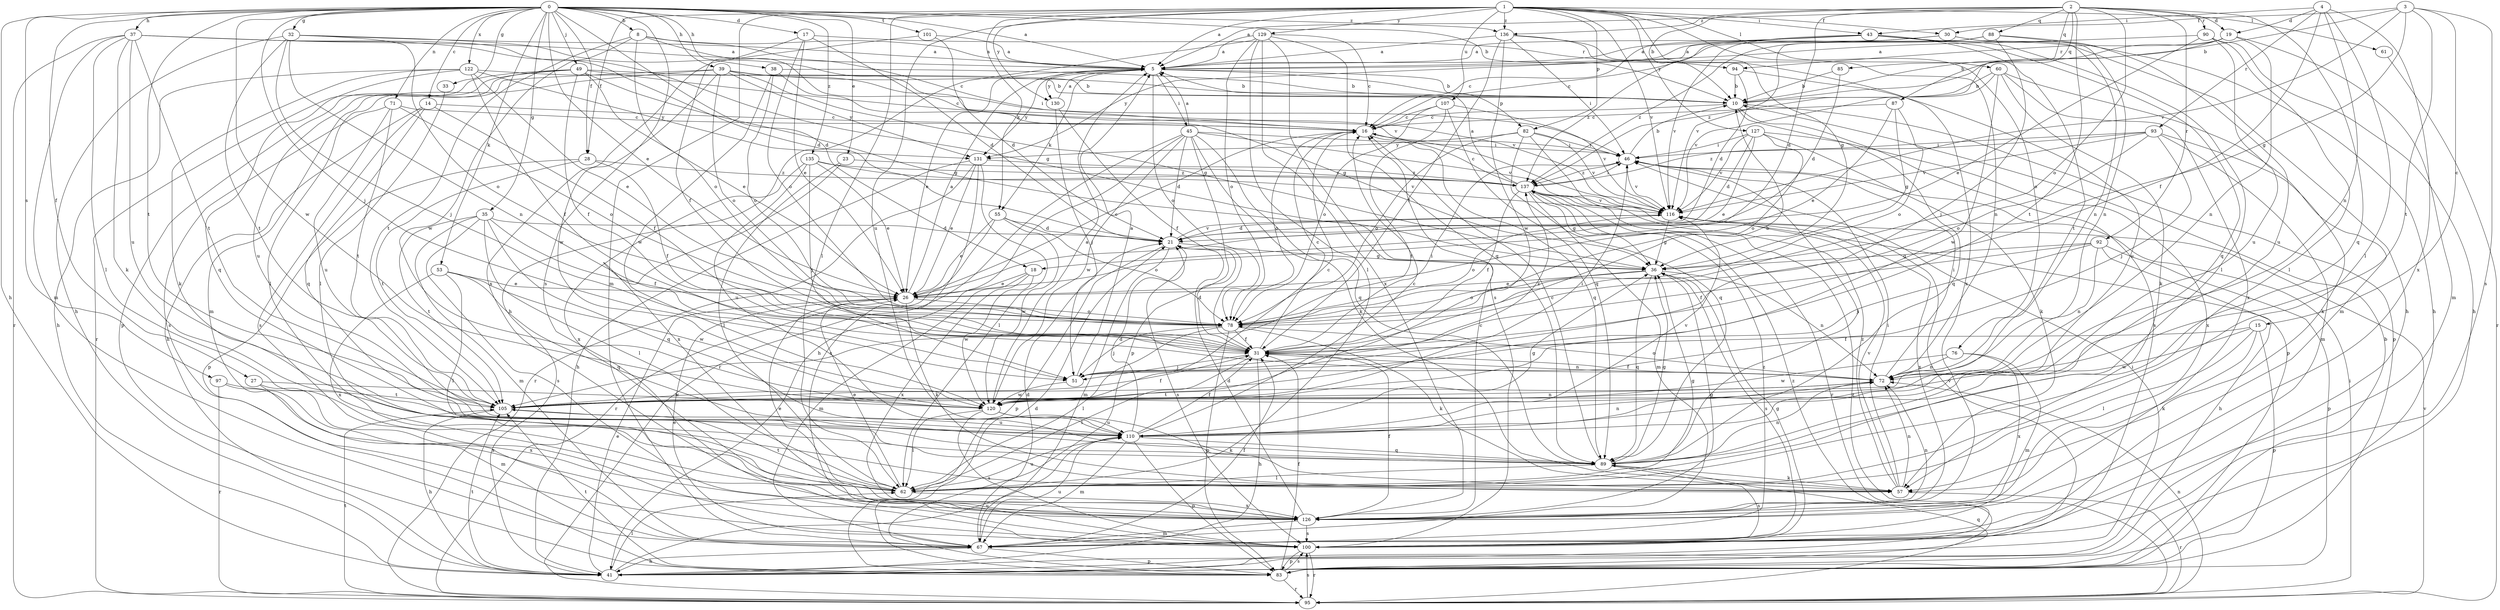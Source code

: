 strict digraph  {
0;
1;
2;
3;
4;
5;
8;
10;
14;
15;
16;
17;
18;
19;
21;
23;
26;
27;
28;
30;
31;
32;
33;
35;
36;
37;
38;
39;
41;
43;
45;
46;
49;
51;
53;
55;
57;
60;
61;
62;
67;
71;
72;
76;
78;
82;
83;
85;
87;
88;
89;
90;
92;
93;
94;
95;
97;
100;
101;
105;
107;
110;
116;
120;
122;
126;
127;
129;
130;
131;
135;
136;
137;
0 -> 5  [label=a];
0 -> 8  [label=b];
0 -> 10  [label=b];
0 -> 14  [label=c];
0 -> 17  [label=d];
0 -> 18  [label=d];
0 -> 23  [label=e];
0 -> 26  [label=e];
0 -> 27  [label=f];
0 -> 28  [label=f];
0 -> 32  [label=g];
0 -> 33  [label=g];
0 -> 35  [label=g];
0 -> 37  [label=h];
0 -> 38  [label=h];
0 -> 39  [label=h];
0 -> 41  [label=h];
0 -> 49  [label=j];
0 -> 51  [label=j];
0 -> 53  [label=k];
0 -> 71  [label=n];
0 -> 97  [label=s];
0 -> 100  [label=s];
0 -> 101  [label=t];
0 -> 105  [label=t];
0 -> 120  [label=w];
0 -> 122  [label=x];
0 -> 135  [label=z];
0 -> 136  [label=z];
1 -> 5  [label=a];
1 -> 28  [label=f];
1 -> 30  [label=f];
1 -> 36  [label=g];
1 -> 43  [label=i];
1 -> 55  [label=k];
1 -> 60  [label=l];
1 -> 61  [label=l];
1 -> 62  [label=l];
1 -> 67  [label=m];
1 -> 76  [label=o];
1 -> 82  [label=p];
1 -> 107  [label=u];
1 -> 110  [label=u];
1 -> 116  [label=v];
1 -> 127  [label=y];
1 -> 129  [label=y];
1 -> 130  [label=y];
1 -> 136  [label=z];
2 -> 5  [label=a];
2 -> 10  [label=b];
2 -> 18  [label=d];
2 -> 19  [label=d];
2 -> 78  [label=o];
2 -> 85  [label=q];
2 -> 87  [label=q];
2 -> 88  [label=q];
2 -> 89  [label=q];
2 -> 90  [label=r];
2 -> 92  [label=r];
2 -> 105  [label=t];
2 -> 136  [label=z];
3 -> 10  [label=b];
3 -> 15  [label=c];
3 -> 30  [label=f];
3 -> 36  [label=g];
3 -> 100  [label=s];
3 -> 105  [label=t];
3 -> 116  [label=v];
4 -> 19  [label=d];
4 -> 31  [label=f];
4 -> 43  [label=i];
4 -> 62  [label=l];
4 -> 72  [label=n];
4 -> 93  [label=r];
4 -> 126  [label=x];
5 -> 10  [label=b];
5 -> 26  [label=e];
5 -> 45  [label=i];
5 -> 55  [label=k];
5 -> 78  [label=o];
5 -> 82  [label=p];
5 -> 130  [label=y];
5 -> 131  [label=y];
8 -> 5  [label=a];
8 -> 16  [label=c];
8 -> 78  [label=o];
8 -> 105  [label=t];
8 -> 116  [label=v];
8 -> 120  [label=w];
10 -> 16  [label=c];
10 -> 83  [label=p];
10 -> 89  [label=q];
10 -> 100  [label=s];
14 -> 16  [label=c];
14 -> 31  [label=f];
14 -> 41  [label=h];
14 -> 89  [label=q];
14 -> 100  [label=s];
15 -> 31  [label=f];
15 -> 57  [label=k];
15 -> 62  [label=l];
15 -> 83  [label=p];
15 -> 120  [label=w];
16 -> 46  [label=i];
16 -> 78  [label=o];
16 -> 89  [label=q];
17 -> 21  [label=d];
17 -> 26  [label=e];
17 -> 31  [label=f];
17 -> 78  [label=o];
17 -> 94  [label=r];
18 -> 26  [label=e];
18 -> 67  [label=m];
18 -> 120  [label=w];
18 -> 126  [label=x];
19 -> 10  [label=b];
19 -> 67  [label=m];
19 -> 72  [label=n];
19 -> 94  [label=r];
19 -> 137  [label=z];
21 -> 36  [label=g];
21 -> 67  [label=m];
21 -> 83  [label=p];
21 -> 100  [label=s];
21 -> 116  [label=v];
23 -> 62  [label=l];
23 -> 126  [label=x];
23 -> 137  [label=z];
26 -> 5  [label=a];
26 -> 16  [label=c];
26 -> 57  [label=k];
26 -> 78  [label=o];
27 -> 67  [label=m];
27 -> 120  [label=w];
27 -> 126  [label=x];
28 -> 31  [label=f];
28 -> 83  [label=p];
28 -> 105  [label=t];
28 -> 137  [label=z];
30 -> 5  [label=a];
30 -> 41  [label=h];
30 -> 72  [label=n];
30 -> 131  [label=y];
31 -> 10  [label=b];
31 -> 16  [label=c];
31 -> 21  [label=d];
31 -> 41  [label=h];
31 -> 46  [label=i];
31 -> 51  [label=j];
31 -> 62  [label=l];
31 -> 72  [label=n];
32 -> 5  [label=a];
32 -> 41  [label=h];
32 -> 46  [label=i];
32 -> 51  [label=j];
32 -> 72  [label=n];
32 -> 78  [label=o];
32 -> 105  [label=t];
33 -> 62  [label=l];
35 -> 21  [label=d];
35 -> 31  [label=f];
35 -> 62  [label=l];
35 -> 67  [label=m];
35 -> 89  [label=q];
35 -> 100  [label=s];
35 -> 105  [label=t];
36 -> 26  [label=e];
36 -> 72  [label=n];
36 -> 78  [label=o];
36 -> 89  [label=q];
36 -> 100  [label=s];
37 -> 5  [label=a];
37 -> 21  [label=d];
37 -> 36  [label=g];
37 -> 57  [label=k];
37 -> 62  [label=l];
37 -> 67  [label=m];
37 -> 95  [label=r];
37 -> 105  [label=t];
37 -> 110  [label=u];
38 -> 10  [label=b];
38 -> 36  [label=g];
38 -> 78  [label=o];
38 -> 120  [label=w];
39 -> 10  [label=b];
39 -> 36  [label=g];
39 -> 62  [label=l];
39 -> 67  [label=m];
39 -> 78  [label=o];
39 -> 116  [label=v];
39 -> 120  [label=w];
39 -> 131  [label=y];
41 -> 26  [label=e];
41 -> 46  [label=i];
41 -> 62  [label=l];
41 -> 105  [label=t];
41 -> 110  [label=u];
41 -> 137  [label=z];
43 -> 5  [label=a];
43 -> 16  [label=c];
43 -> 41  [label=h];
43 -> 62  [label=l];
43 -> 89  [label=q];
43 -> 105  [label=t];
43 -> 116  [label=v];
43 -> 137  [label=z];
45 -> 5  [label=a];
45 -> 21  [label=d];
45 -> 41  [label=h];
45 -> 46  [label=i];
45 -> 57  [label=k];
45 -> 83  [label=p];
45 -> 89  [label=q];
45 -> 95  [label=r];
45 -> 116  [label=v];
45 -> 120  [label=w];
46 -> 10  [label=b];
46 -> 116  [label=v];
46 -> 137  [label=z];
49 -> 10  [label=b];
49 -> 16  [label=c];
49 -> 26  [label=e];
49 -> 31  [label=f];
49 -> 36  [label=g];
49 -> 83  [label=p];
49 -> 95  [label=r];
49 -> 110  [label=u];
51 -> 5  [label=a];
51 -> 120  [label=w];
51 -> 137  [label=z];
53 -> 26  [label=e];
53 -> 62  [label=l];
53 -> 89  [label=q];
53 -> 120  [label=w];
53 -> 126  [label=x];
55 -> 21  [label=d];
55 -> 26  [label=e];
55 -> 78  [label=o];
55 -> 95  [label=r];
55 -> 120  [label=w];
57 -> 46  [label=i];
57 -> 72  [label=n];
57 -> 95  [label=r];
57 -> 116  [label=v];
57 -> 137  [label=z];
60 -> 10  [label=b];
60 -> 57  [label=k];
60 -> 67  [label=m];
60 -> 116  [label=v];
60 -> 120  [label=w];
60 -> 126  [label=x];
61 -> 95  [label=r];
62 -> 26  [label=e];
62 -> 36  [label=g];
62 -> 105  [label=t];
62 -> 110  [label=u];
62 -> 126  [label=x];
67 -> 21  [label=d];
67 -> 26  [label=e];
67 -> 31  [label=f];
67 -> 41  [label=h];
67 -> 83  [label=p];
67 -> 110  [label=u];
67 -> 137  [label=z];
71 -> 16  [label=c];
71 -> 78  [label=o];
71 -> 100  [label=s];
71 -> 105  [label=t];
71 -> 110  [label=u];
72 -> 31  [label=f];
72 -> 46  [label=i];
72 -> 78  [label=o];
72 -> 105  [label=t];
76 -> 67  [label=m];
76 -> 72  [label=n];
76 -> 120  [label=w];
76 -> 126  [label=x];
78 -> 31  [label=f];
78 -> 51  [label=j];
78 -> 57  [label=k];
78 -> 62  [label=l];
78 -> 83  [label=p];
82 -> 46  [label=i];
82 -> 78  [label=o];
82 -> 83  [label=p];
82 -> 89  [label=q];
82 -> 116  [label=v];
82 -> 131  [label=y];
83 -> 10  [label=b];
83 -> 21  [label=d];
83 -> 31  [label=f];
83 -> 89  [label=q];
83 -> 95  [label=r];
83 -> 100  [label=s];
83 -> 105  [label=t];
85 -> 10  [label=b];
85 -> 21  [label=d];
87 -> 16  [label=c];
87 -> 26  [label=e];
87 -> 36  [label=g];
87 -> 78  [label=o];
88 -> 5  [label=a];
88 -> 16  [label=c];
88 -> 51  [label=j];
88 -> 72  [label=n];
88 -> 110  [label=u];
88 -> 116  [label=v];
88 -> 137  [label=z];
89 -> 16  [label=c];
89 -> 36  [label=g];
89 -> 46  [label=i];
89 -> 57  [label=k];
89 -> 62  [label=l];
89 -> 72  [label=n];
89 -> 100  [label=s];
90 -> 5  [label=a];
90 -> 26  [label=e];
90 -> 41  [label=h];
90 -> 62  [label=l];
90 -> 110  [label=u];
92 -> 31  [label=f];
92 -> 36  [label=g];
92 -> 41  [label=h];
92 -> 51  [label=j];
92 -> 72  [label=n];
92 -> 83  [label=p];
93 -> 46  [label=i];
93 -> 51  [label=j];
93 -> 57  [label=k];
93 -> 67  [label=m];
93 -> 78  [label=o];
93 -> 116  [label=v];
93 -> 137  [label=z];
94 -> 10  [label=b];
94 -> 21  [label=d];
94 -> 110  [label=u];
95 -> 46  [label=i];
95 -> 72  [label=n];
95 -> 100  [label=s];
95 -> 105  [label=t];
95 -> 116  [label=v];
95 -> 137  [label=z];
97 -> 95  [label=r];
97 -> 105  [label=t];
97 -> 126  [label=x];
100 -> 36  [label=g];
100 -> 83  [label=p];
100 -> 95  [label=r];
100 -> 116  [label=v];
101 -> 5  [label=a];
101 -> 21  [label=d];
101 -> 126  [label=x];
105 -> 31  [label=f];
105 -> 41  [label=h];
105 -> 72  [label=n];
105 -> 110  [label=u];
107 -> 16  [label=c];
107 -> 78  [label=o];
107 -> 89  [label=q];
107 -> 105  [label=t];
107 -> 116  [label=v];
110 -> 16  [label=c];
110 -> 21  [label=d];
110 -> 31  [label=f];
110 -> 36  [label=g];
110 -> 67  [label=m];
110 -> 72  [label=n];
110 -> 83  [label=p];
110 -> 89  [label=q];
110 -> 116  [label=v];
116 -> 21  [label=d];
116 -> 36  [label=g];
116 -> 78  [label=o];
116 -> 126  [label=x];
120 -> 5  [label=a];
120 -> 16  [label=c];
120 -> 46  [label=i];
120 -> 57  [label=k];
120 -> 62  [label=l];
120 -> 100  [label=s];
120 -> 110  [label=u];
122 -> 10  [label=b];
122 -> 26  [label=e];
122 -> 31  [label=f];
122 -> 41  [label=h];
122 -> 57  [label=k];
122 -> 89  [label=q];
122 -> 131  [label=y];
126 -> 16  [label=c];
126 -> 21  [label=d];
126 -> 26  [label=e];
126 -> 31  [label=f];
126 -> 36  [label=g];
126 -> 67  [label=m];
126 -> 72  [label=n];
126 -> 100  [label=s];
127 -> 21  [label=d];
127 -> 26  [label=e];
127 -> 46  [label=i];
127 -> 57  [label=k];
127 -> 78  [label=o];
127 -> 116  [label=v];
127 -> 126  [label=x];
129 -> 5  [label=a];
129 -> 16  [label=c];
129 -> 41  [label=h];
129 -> 62  [label=l];
129 -> 78  [label=o];
129 -> 89  [label=q];
129 -> 100  [label=s];
129 -> 126  [label=x];
130 -> 5  [label=a];
130 -> 31  [label=f];
130 -> 51  [label=j];
131 -> 26  [label=e];
131 -> 41  [label=h];
131 -> 62  [label=l];
131 -> 95  [label=r];
131 -> 100  [label=s];
131 -> 137  [label=z];
135 -> 26  [label=e];
135 -> 51  [label=j];
135 -> 110  [label=u];
135 -> 116  [label=v];
135 -> 126  [label=x];
135 -> 137  [label=z];
136 -> 5  [label=a];
136 -> 31  [label=f];
136 -> 46  [label=i];
136 -> 72  [label=n];
136 -> 120  [label=w];
136 -> 126  [label=x];
137 -> 5  [label=a];
137 -> 16  [label=c];
137 -> 31  [label=f];
137 -> 36  [label=g];
137 -> 46  [label=i];
137 -> 67  [label=m];
137 -> 95  [label=r];
137 -> 116  [label=v];
}
